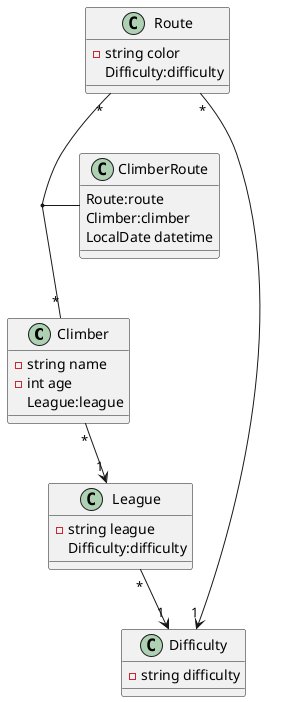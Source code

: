 @startuml
class Climber{
    -string name
    -int age
    League:league
}

class Route{
    -string color
    Difficulty:difficulty
}

class League{
    -string league
    Difficulty:difficulty
}

class ClimberRoute{
    Route:route
    Climber:climber
    LocalDate datetime
}

class Difficulty{
    -string difficulty
}

Route "*" -- "*" Climber
(Route, Climber) -- ClimberRoute
Route "*" --> "1"Difficulty
League "*" --> "1"Difficulty
Climber "*" --> "1"League
@enduml